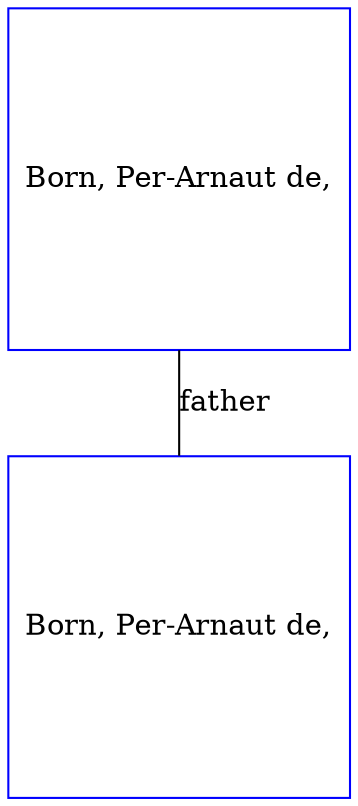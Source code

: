 digraph D {
    edge [dir=none];    node [shape=box];    "013764"   [label="Born, Per-Arnaut de,", shape=box, regular=1, color="blue"] ;
"013763"   [label="Born, Per-Arnaut de,", shape=box, regular=1, color="blue"] ;
013764->013763 [label="father",arrowsize=0.0]; 
}
